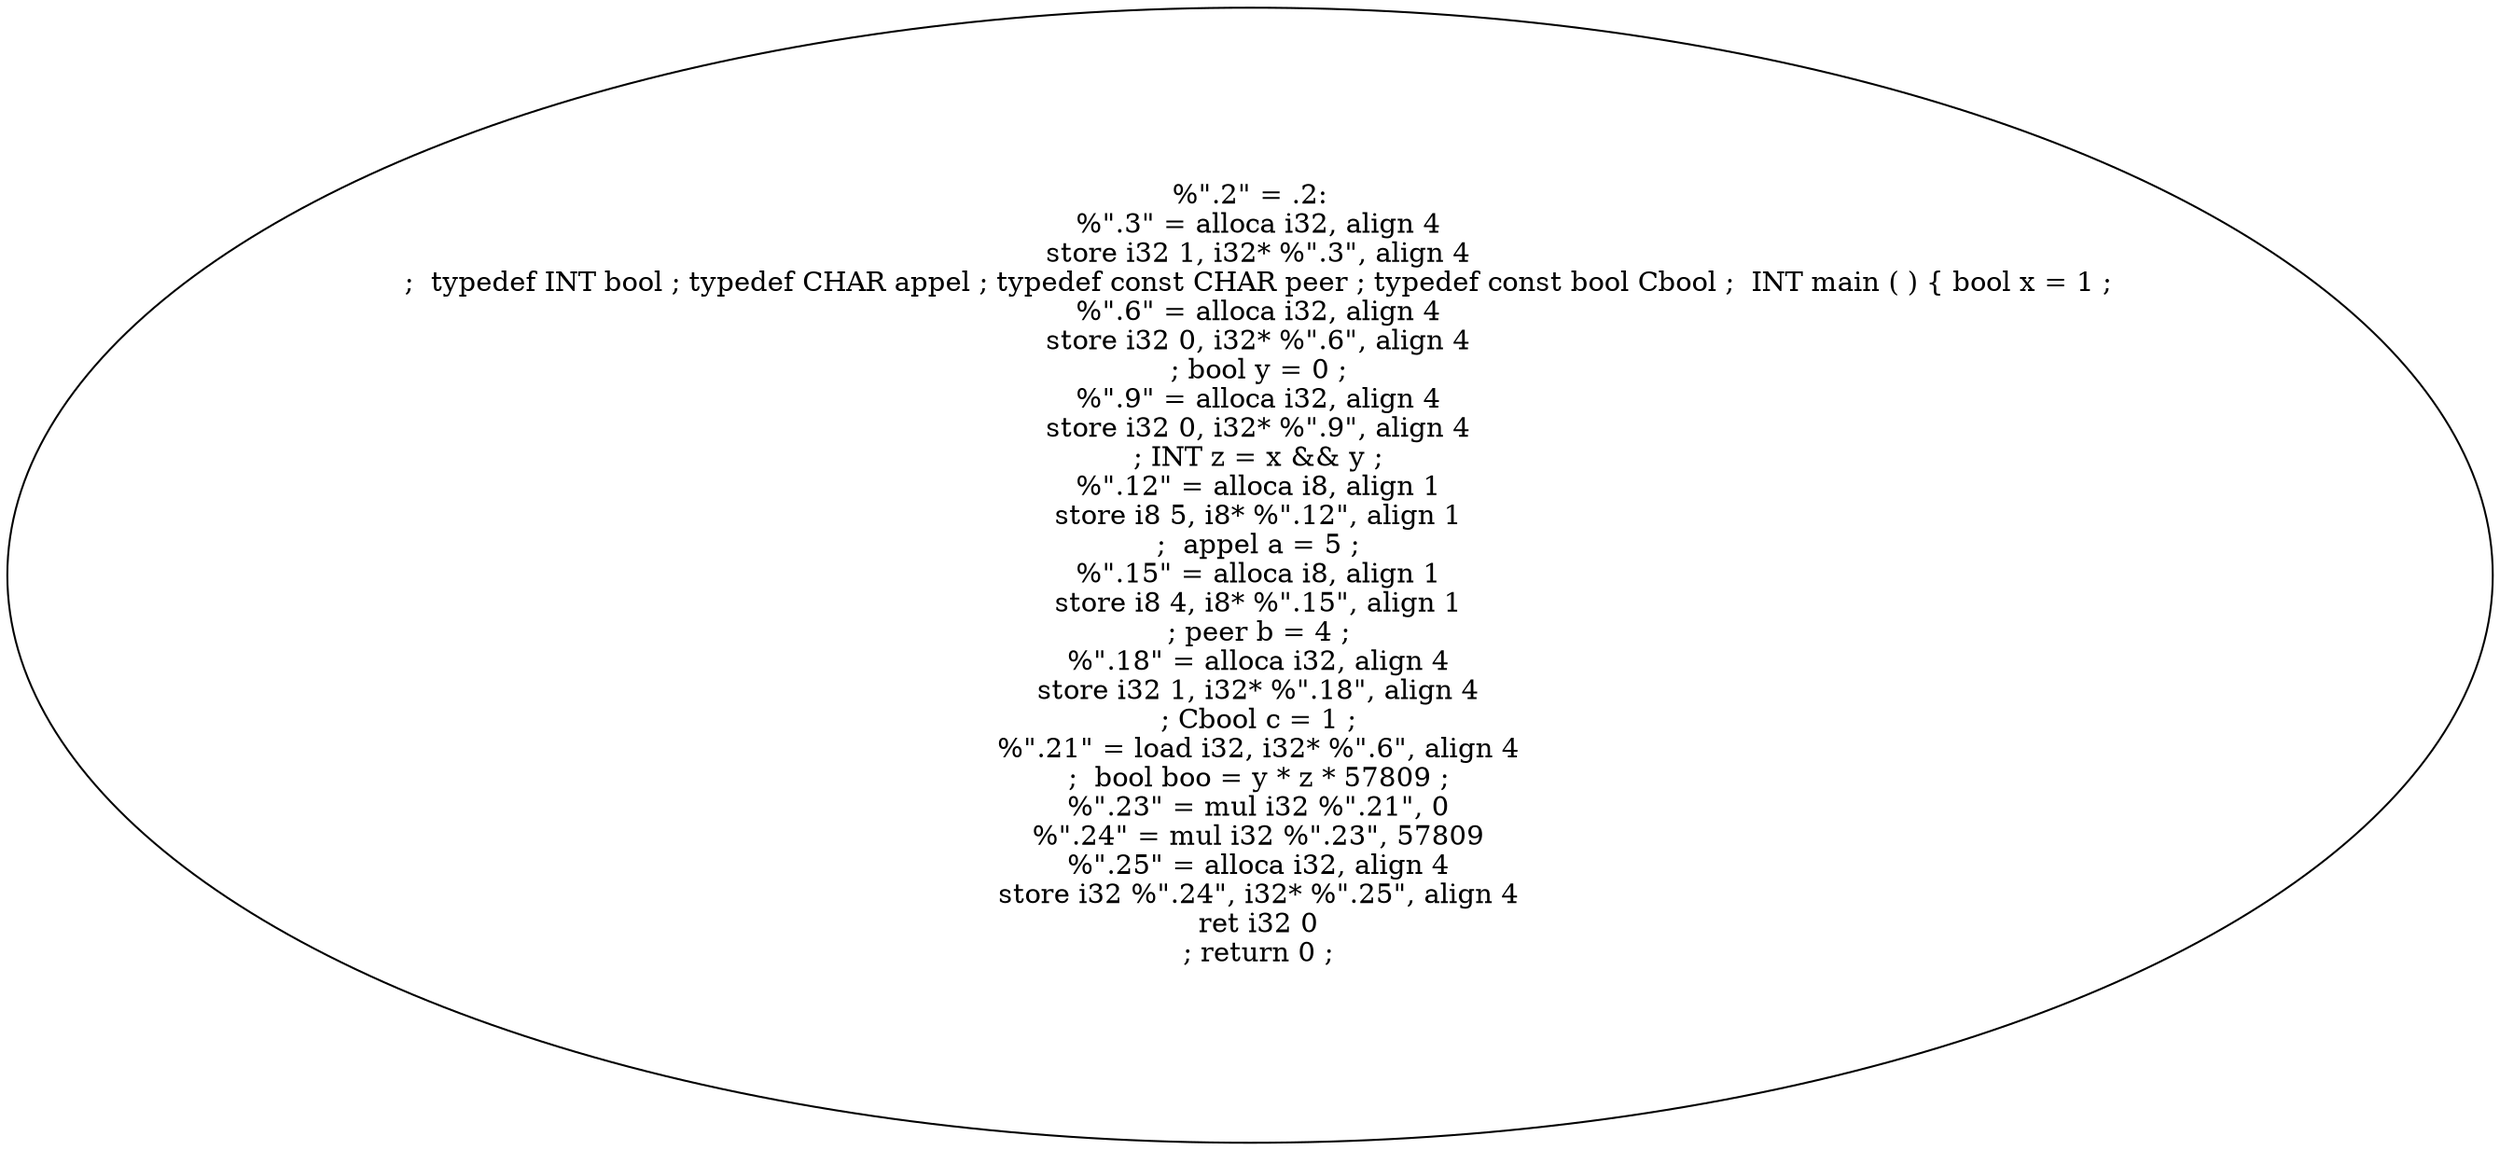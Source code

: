 digraph AST {
  "135951639149776" [label="%\".2\" = .2:
  %\".3\" = alloca i32, align 4
  store i32 1, i32* %\".3\", align 4
  ;  typedef INT bool ; typedef CHAR appel ; typedef const CHAR peer ; typedef const bool Cbool ;  INT main ( ) { bool x = 1 ;
  %\".6\" = alloca i32, align 4
  store i32 0, i32* %\".6\", align 4
  ; bool y = 0 ;
  %\".9\" = alloca i32, align 4
  store i32 0, i32* %\".9\", align 4
  ; INT z = x && y ;
  %\".12\" = alloca i8, align 1
  store i8 5, i8* %\".12\", align 1
  ;  appel a = 5 ;
  %\".15\" = alloca i8, align 1
  store i8 4, i8* %\".15\", align 1
  ; peer b = 4 ;
  %\".18\" = alloca i32, align 4
  store i32 1, i32* %\".18\", align 4
  ; Cbool c = 1 ;
  %\".21\" = load i32, i32* %\".6\", align 4
  ;  bool boo = y * z * 57809 ;
  %\".23\" = mul i32 %\".21\", 0
  %\".24\" = mul i32 %\".23\", 57809
  %\".25\" = alloca i32, align 4
  store i32 %\".24\", i32* %\".25\", align 4
  ret i32 0
  ; return 0 ;"];
}
